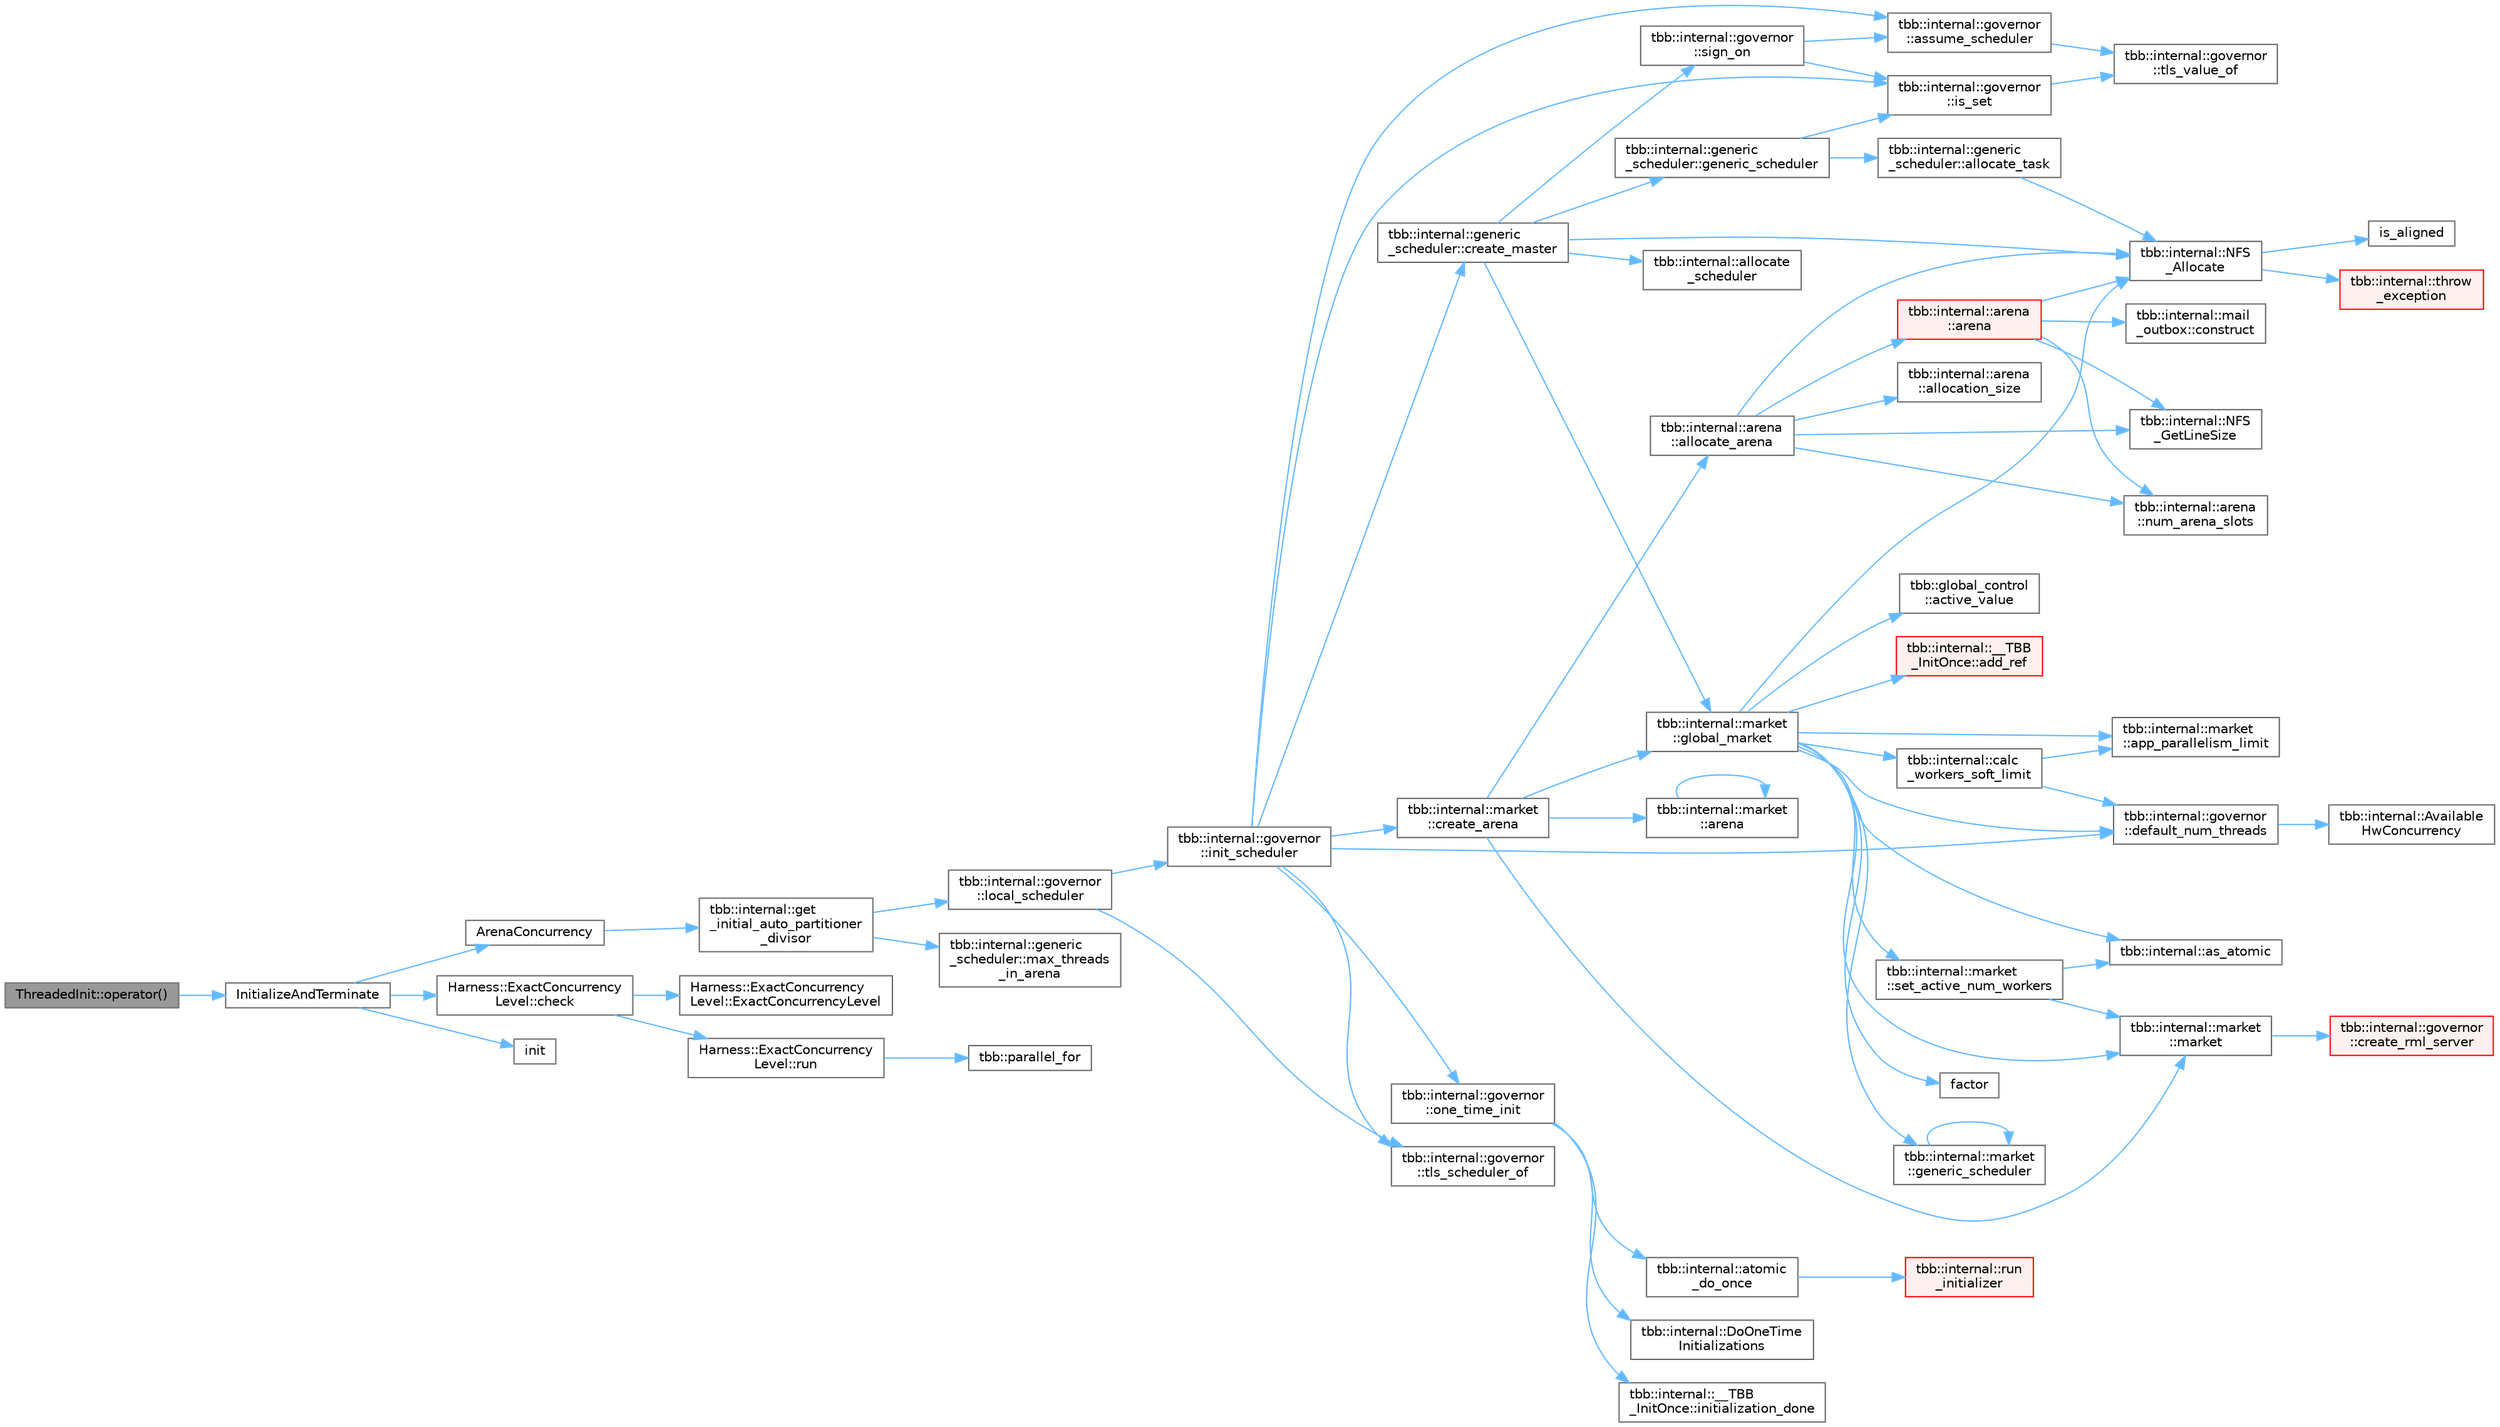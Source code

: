 digraph "ThreadedInit::operator()"
{
 // LATEX_PDF_SIZE
  bgcolor="transparent";
  edge [fontname=Helvetica,fontsize=10,labelfontname=Helvetica,labelfontsize=10];
  node [fontname=Helvetica,fontsize=10,shape=box,height=0.2,width=0.4];
  rankdir="LR";
  Node1 [id="Node000001",label="ThreadedInit::operator()",height=0.2,width=0.4,color="gray40", fillcolor="grey60", style="filled", fontcolor="black",tooltip=" "];
  Node1 -> Node2 [id="edge1_Node000001_Node000002",color="steelblue1",style="solid",tooltip=" "];
  Node2 [id="Node000002",label="InitializeAndTerminate",height=0.2,width=0.4,color="grey40", fillcolor="white", style="filled",URL="$test__task__scheduler__init_8cpp.html#ab8b9d26656f2af44676b73b677a4bc8d",tooltip="Test that task::initialize and task::terminate work when doing nothing else."];
  Node2 -> Node3 [id="edge2_Node000002_Node000003",color="steelblue1",style="solid",tooltip=" "];
  Node3 [id="Node000003",label="ArenaConcurrency",height=0.2,width=0.4,color="grey40", fillcolor="white", style="filled",URL="$test__task__scheduler__init_8cpp.html#aef9d1de60b9b098f71bf45d94738dc9b",tooltip=" "];
  Node3 -> Node4 [id="edge3_Node000003_Node000004",color="steelblue1",style="solid",tooltip=" "];
  Node4 [id="Node000004",label="tbb::internal::get\l_initial_auto_partitioner\l_divisor",height=0.2,width=0.4,color="grey40", fillcolor="white", style="filled",URL="$namespacetbb_1_1internal.html#a324a7e462a89cfba6fde8ac14d0773aa",tooltip=" "];
  Node4 -> Node5 [id="edge4_Node000004_Node000005",color="steelblue1",style="solid",tooltip=" "];
  Node5 [id="Node000005",label="tbb::internal::governor\l::local_scheduler",height=0.2,width=0.4,color="grey40", fillcolor="white", style="filled",URL="$classtbb_1_1internal_1_1governor.html#a3ee947910b77e9ab2f3c02f0d2d63c32",tooltip="Obtain the thread-local instance of the TBB scheduler."];
  Node5 -> Node6 [id="edge5_Node000005_Node000006",color="steelblue1",style="solid",tooltip=" "];
  Node6 [id="Node000006",label="tbb::internal::governor\l::init_scheduler",height=0.2,width=0.4,color="grey40", fillcolor="white", style="filled",URL="$classtbb_1_1internal_1_1governor.html#abf62b8bc4890ad846ff01349f8d46a84",tooltip="Processes scheduler initialization request (possibly nested) in a master thread"];
  Node6 -> Node7 [id="edge6_Node000006_Node000007",color="steelblue1",style="solid",tooltip=" "];
  Node7 [id="Node000007",label="tbb::internal::governor\l::assume_scheduler",height=0.2,width=0.4,color="grey40", fillcolor="white", style="filled",URL="$classtbb_1_1internal_1_1governor.html#abe1de8df4e3ecce96763951ac97540c6",tooltip="Temporarily set TLS slot to the given scheduler"];
  Node7 -> Node8 [id="edge7_Node000007_Node000008",color="steelblue1",style="solid",tooltip=" "];
  Node8 [id="Node000008",label="tbb::internal::governor\l::tls_value_of",height=0.2,width=0.4,color="grey40", fillcolor="white", style="filled",URL="$classtbb_1_1internal_1_1governor.html#a342eb43ff89d1b0da4cb9aa5417b3965",tooltip="Computes the value of the TLS"];
  Node6 -> Node9 [id="edge8_Node000006_Node000009",color="steelblue1",style="solid",tooltip=" "];
  Node9 [id="Node000009",label="tbb::internal::market\l::create_arena",height=0.2,width=0.4,color="grey40", fillcolor="white", style="filled",URL="$classtbb_1_1internal_1_1market.html#aa73a40282b782676f30f27dcde0ea967",tooltip="Creates an arena object"];
  Node9 -> Node10 [id="edge9_Node000009_Node000010",color="steelblue1",style="solid",tooltip=" "];
  Node10 [id="Node000010",label="tbb::internal::arena\l::allocate_arena",height=0.2,width=0.4,color="grey40", fillcolor="white", style="filled",URL="$classtbb_1_1internal_1_1arena.html#ad42305a844f6c9dc93b6d1c8c0302238",tooltip="Allocate an instance of arena."];
  Node10 -> Node11 [id="edge10_Node000010_Node000011",color="steelblue1",style="solid",tooltip=" "];
  Node11 [id="Node000011",label="tbb::internal::arena\l::allocation_size",height=0.2,width=0.4,color="grey40", fillcolor="white", style="filled",URL="$classtbb_1_1internal_1_1arena.html#a88bd4bed45e6ca7bcba05e568717be3b",tooltip=" "];
  Node10 -> Node12 [id="edge11_Node000010_Node000012",color="steelblue1",style="solid",tooltip=" "];
  Node12 [id="Node000012",label="tbb::internal::arena\l::arena",height=0.2,width=0.4,color="red", fillcolor="#FFF0F0", style="filled",URL="$classtbb_1_1internal_1_1arena.html#ad3b28deb1fcb30cb533ea7b655819d6b",tooltip="Constructor"];
  Node12 -> Node13 [id="edge12_Node000012_Node000013",color="steelblue1",style="solid",tooltip=" "];
  Node13 [id="Node000013",label="tbb::internal::mail\l_outbox::construct",height=0.2,width=0.4,color="grey40", fillcolor="white", style="filled",URL="$classtbb_1_1internal_1_1mail__outbox.html#af6072a4a688633e6e754cf93f541e2cb",tooltip="Construct *this as a mailbox from zeroed memory."];
  Node12 -> Node15 [id="edge13_Node000012_Node000015",color="steelblue1",style="solid",tooltip=" "];
  Node15 [id="Node000015",label="tbb::internal::NFS\l_Allocate",height=0.2,width=0.4,color="grey40", fillcolor="white", style="filled",URL="$namespacetbb_1_1internal.html#a395611542e21705f49de2a06e2c88f59",tooltip=" "];
  Node15 -> Node16 [id="edge14_Node000015_Node000016",color="steelblue1",style="solid",tooltip=" "];
  Node16 [id="Node000016",label="is_aligned",height=0.2,width=0.4,color="grey40", fillcolor="white", style="filled",URL="$harness_8h.html#a2cd6d606b7a354545b2cdecca67efa44",tooltip=" "];
  Node15 -> Node17 [id="edge15_Node000015_Node000017",color="steelblue1",style="solid",tooltip=" "];
  Node17 [id="Node000017",label="tbb::internal::throw\l_exception",height=0.2,width=0.4,color="red", fillcolor="#FFF0F0", style="filled",URL="$namespacetbb_1_1internal.html#a61a681f9fd15fdb055f7725d6416ddf4",tooltip="Versionless convenience wrapper for throw_exception_v4()"];
  Node12 -> Node19 [id="edge16_Node000012_Node000019",color="steelblue1",style="solid",tooltip=" "];
  Node19 [id="Node000019",label="tbb::internal::NFS\l_GetLineSize",height=0.2,width=0.4,color="grey40", fillcolor="white", style="filled",URL="$namespacetbb_1_1internal.html#a9694b519576433b7ce9af226bfc7c422",tooltip=" "];
  Node12 -> Node20 [id="edge17_Node000012_Node000020",color="steelblue1",style="solid",tooltip=" "];
  Node20 [id="Node000020",label="tbb::internal::arena\l::num_arena_slots",height=0.2,width=0.4,color="grey40", fillcolor="white", style="filled",URL="$classtbb_1_1internal_1_1arena.html#a315d666efe28ecd0fb6aa70f2da0eb37",tooltip=" "];
  Node10 -> Node15 [id="edge18_Node000010_Node000015",color="steelblue1",style="solid",tooltip=" "];
  Node10 -> Node19 [id="edge19_Node000010_Node000019",color="steelblue1",style="solid",tooltip=" "];
  Node10 -> Node20 [id="edge20_Node000010_Node000020",color="steelblue1",style="solid",tooltip=" "];
  Node9 -> Node21 [id="edge21_Node000009_Node000021",color="steelblue1",style="solid",tooltip=" "];
  Node21 [id="Node000021",label="tbb::internal::market\l::arena",height=0.2,width=0.4,color="grey40", fillcolor="white", style="filled",URL="$classtbb_1_1internal_1_1market.html#adc288c92e3de5dd87e56ab61885cf63e",tooltip=" "];
  Node21 -> Node21 [id="edge22_Node000021_Node000021",color="steelblue1",style="solid",tooltip=" "];
  Node9 -> Node22 [id="edge23_Node000009_Node000022",color="steelblue1",style="solid",tooltip=" "];
  Node22 [id="Node000022",label="tbb::internal::market\l::global_market",height=0.2,width=0.4,color="grey40", fillcolor="white", style="filled",URL="$classtbb_1_1internal_1_1market.html#a08ccaf89d501a9e56912eb5bd624066f",tooltip="Factory method creating new market object"];
  Node22 -> Node23 [id="edge24_Node000022_Node000023",color="steelblue1",style="solid",tooltip=" "];
  Node23 [id="Node000023",label="tbb::global_control\l::active_value",height=0.2,width=0.4,color="grey40", fillcolor="white", style="filled",URL="$classtbb_1_1global__control.html#a8451d931cfc205d896ca2da26fe123ff",tooltip=" "];
  Node22 -> Node24 [id="edge25_Node000022_Node000024",color="steelblue1",style="solid",tooltip=" "];
  Node24 [id="Node000024",label="tbb::internal::__TBB\l_InitOnce::add_ref",height=0.2,width=0.4,color="red", fillcolor="#FFF0F0", style="filled",URL="$classtbb_1_1internal_1_1_____t_b_b___init_once.html#aeb552d69cd0db07e0ec3526c22e8899a",tooltip="Add reference to resources. If first reference added, acquire the resources."];
  Node22 -> Node32 [id="edge26_Node000022_Node000032",color="steelblue1",style="solid",tooltip=" "];
  Node32 [id="Node000032",label="tbb::internal::market\l::app_parallelism_limit",height=0.2,width=0.4,color="grey40", fillcolor="white", style="filled",URL="$classtbb_1_1internal_1_1market.html#a857327e374da8c7bb5c4b529aca05405",tooltip="Reports active parallelism level according to user's settings"];
  Node22 -> Node33 [id="edge27_Node000022_Node000033",color="steelblue1",style="solid",tooltip=" "];
  Node33 [id="Node000033",label="tbb::internal::as_atomic",height=0.2,width=0.4,color="grey40", fillcolor="white", style="filled",URL="$namespacetbb_1_1internal.html#a958f482f9d5f3476ca70610af5336040",tooltip=" "];
  Node22 -> Node34 [id="edge28_Node000022_Node000034",color="steelblue1",style="solid",tooltip=" "];
  Node34 [id="Node000034",label="tbb::internal::calc\l_workers_soft_limit",height=0.2,width=0.4,color="grey40", fillcolor="white", style="filled",URL="$namespacetbb_1_1internal.html#aa59c19a68c963626ba810d72317f0d18",tooltip=" "];
  Node34 -> Node32 [id="edge29_Node000034_Node000032",color="steelblue1",style="solid",tooltip=" "];
  Node34 -> Node35 [id="edge30_Node000034_Node000035",color="steelblue1",style="solid",tooltip=" "];
  Node35 [id="Node000035",label="tbb::internal::governor\l::default_num_threads",height=0.2,width=0.4,color="grey40", fillcolor="white", style="filled",URL="$classtbb_1_1internal_1_1governor.html#a87ef607c22c347eb97ddafa4384b4f1d",tooltip=" "];
  Node35 -> Node36 [id="edge31_Node000035_Node000036",color="steelblue1",style="solid",tooltip=" "];
  Node36 [id="Node000036",label="tbb::internal::Available\lHwConcurrency",height=0.2,width=0.4,color="grey40", fillcolor="white", style="filled",URL="$namespacetbb_1_1internal.html#a5f583dafcd8d7ffeb10905c4eb509cd9",tooltip="Returns maximal parallelism level supported by the current OS configuration."];
  Node22 -> Node35 [id="edge32_Node000022_Node000035",color="steelblue1",style="solid",tooltip=" "];
  Node22 -> Node37 [id="edge33_Node000022_Node000037",color="steelblue1",style="solid",tooltip=" "];
  Node37 [id="Node000037",label="factor",height=0.2,width=0.4,color="grey40", fillcolor="white", style="filled",URL="$fft_8c.html#a13b942e46c2348d4cfe7bced3e905d1d",tooltip=" "];
  Node22 -> Node38 [id="edge34_Node000022_Node000038",color="steelblue1",style="solid",tooltip=" "];
  Node38 [id="Node000038",label="tbb::internal::market\l::generic_scheduler",height=0.2,width=0.4,color="grey40", fillcolor="white", style="filled",URL="$classtbb_1_1internal_1_1market.html#a9acd4f7b134e3bcd5625ce386ec7db60",tooltip=" "];
  Node38 -> Node38 [id="edge35_Node000038_Node000038",color="steelblue1",style="solid",tooltip=" "];
  Node22 -> Node39 [id="edge36_Node000022_Node000039",color="steelblue1",style="solid",tooltip=" "];
  Node39 [id="Node000039",label="tbb::internal::market\l::market",height=0.2,width=0.4,color="grey40", fillcolor="white", style="filled",URL="$classtbb_1_1internal_1_1market.html#acdbf87ad0efe5f3e224d88ecb2536e93",tooltip="Constructor"];
  Node39 -> Node40 [id="edge37_Node000039_Node000040",color="steelblue1",style="solid",tooltip=" "];
  Node40 [id="Node000040",label="tbb::internal::governor\l::create_rml_server",height=0.2,width=0.4,color="red", fillcolor="#FFF0F0", style="filled",URL="$classtbb_1_1internal_1_1governor.html#aec70bdc2a20ee8377a1676dd3b4c843b",tooltip=" "];
  Node22 -> Node15 [id="edge38_Node000022_Node000015",color="steelblue1",style="solid",tooltip=" "];
  Node22 -> Node43 [id="edge39_Node000022_Node000043",color="steelblue1",style="solid",tooltip=" "];
  Node43 [id="Node000043",label="tbb::internal::market\l::set_active_num_workers",height=0.2,width=0.4,color="grey40", fillcolor="white", style="filled",URL="$classtbb_1_1internal_1_1market.html#a50bb92619e74a81b3f8552ccca139c9f",tooltip="Set number of active workers"];
  Node43 -> Node33 [id="edge40_Node000043_Node000033",color="steelblue1",style="solid",tooltip=" "];
  Node43 -> Node39 [id="edge41_Node000043_Node000039",color="steelblue1",style="solid",tooltip=" "];
  Node9 -> Node39 [id="edge42_Node000009_Node000039",color="steelblue1",style="solid",tooltip=" "];
  Node6 -> Node44 [id="edge43_Node000006_Node000044",color="steelblue1",style="solid",tooltip=" "];
  Node44 [id="Node000044",label="tbb::internal::generic\l_scheduler::create_master",height=0.2,width=0.4,color="grey40", fillcolor="white", style="filled",URL="$classtbb_1_1internal_1_1generic__scheduler.html#ac7fb04a73dbb75dd8db5c9637bfadeae",tooltip="Initialize a scheduler for a master thread."];
  Node44 -> Node45 [id="edge44_Node000044_Node000045",color="steelblue1",style="solid",tooltip=" "];
  Node45 [id="Node000045",label="tbb::internal::allocate\l_scheduler",height=0.2,width=0.4,color="grey40", fillcolor="white", style="filled",URL="$namespacetbb_1_1internal.html#a92d3a8ab5ddffa18bed996f6ae90b614",tooltip=" "];
  Node44 -> Node46 [id="edge45_Node000044_Node000046",color="steelblue1",style="solid",tooltip=" "];
  Node46 [id="Node000046",label="tbb::internal::generic\l_scheduler::generic_scheduler",height=0.2,width=0.4,color="grey40", fillcolor="white", style="filled",URL="$classtbb_1_1internal_1_1generic__scheduler.html#a838f6ccf79d7ee8a55843de2f8004759",tooltip=" "];
  Node46 -> Node47 [id="edge46_Node000046_Node000047",color="steelblue1",style="solid",tooltip=" "];
  Node47 [id="Node000047",label="tbb::internal::generic\l_scheduler::allocate_task",height=0.2,width=0.4,color="grey40", fillcolor="white", style="filled",URL="$classtbb_1_1internal_1_1generic__scheduler.html#aa0d316e9f3063c6b57fa21e0716d4d77",tooltip="Allocate task object, either from the heap or a free list."];
  Node47 -> Node15 [id="edge47_Node000047_Node000015",color="steelblue1",style="solid",tooltip=" "];
  Node46 -> Node27 [id="edge48_Node000046_Node000027",color="steelblue1",style="solid",tooltip=" "];
  Node27 [id="Node000027",label="tbb::internal::governor\l::is_set",height=0.2,width=0.4,color="grey40", fillcolor="white", style="filled",URL="$classtbb_1_1internal_1_1governor.html#a14d4453f34a770b1c983c2ed38570e31",tooltip="Used to check validity of the local scheduler TLS contents."];
  Node27 -> Node8 [id="edge49_Node000027_Node000008",color="steelblue1",style="solid",tooltip=" "];
  Node44 -> Node22 [id="edge50_Node000044_Node000022",color="steelblue1",style="solid",tooltip=" "];
  Node44 -> Node15 [id="edge51_Node000044_Node000015",color="steelblue1",style="solid",tooltip=" "];
  Node44 -> Node48 [id="edge52_Node000044_Node000048",color="steelblue1",style="solid",tooltip=" "];
  Node48 [id="Node000048",label="tbb::internal::governor\l::sign_on",height=0.2,width=0.4,color="grey40", fillcolor="white", style="filled",URL="$classtbb_1_1internal_1_1governor.html#ab6b7ba04ea2b541819b659219fc42ae7",tooltip="Register TBB scheduler instance in thread-local storage."];
  Node48 -> Node7 [id="edge53_Node000048_Node000007",color="steelblue1",style="solid",tooltip=" "];
  Node48 -> Node27 [id="edge54_Node000048_Node000027",color="steelblue1",style="solid",tooltip=" "];
  Node6 -> Node35 [id="edge55_Node000006_Node000035",color="steelblue1",style="solid",tooltip=" "];
  Node6 -> Node27 [id="edge56_Node000006_Node000027",color="steelblue1",style="solid",tooltip=" "];
  Node6 -> Node49 [id="edge57_Node000006_Node000049",color="steelblue1",style="solid",tooltip=" "];
  Node49 [id="Node000049",label="tbb::internal::governor\l::one_time_init",height=0.2,width=0.4,color="grey40", fillcolor="white", style="filled",URL="$classtbb_1_1internal_1_1governor.html#afe9a6e0c86063b682a133234ca3a2f2b",tooltip=" "];
  Node49 -> Node50 [id="edge58_Node000049_Node000050",color="steelblue1",style="solid",tooltip=" "];
  Node50 [id="Node000050",label="tbb::internal::atomic\l_do_once",height=0.2,width=0.4,color="grey40", fillcolor="white", style="filled",URL="$namespacetbb_1_1internal.html#a1082394ca8392ef2aa6795b57a756fa5",tooltip="One-time initialization function"];
  Node50 -> Node51 [id="edge59_Node000050_Node000051",color="steelblue1",style="solid",tooltip=" "];
  Node51 [id="Node000051",label="tbb::internal::run\l_initializer",height=0.2,width=0.4,color="red", fillcolor="#FFF0F0", style="filled",URL="$namespacetbb_1_1internal.html#a4c2293788c0e215e6f6f44ea162b3bc7",tooltip=" "];
  Node49 -> Node53 [id="edge60_Node000049_Node000053",color="steelblue1",style="solid",tooltip=" "];
  Node53 [id="Node000053",label="tbb::internal::DoOneTime\lInitializations",height=0.2,width=0.4,color="grey40", fillcolor="white", style="filled",URL="$namespacetbb_1_1internal.html#a66931f1de2fe17bad8867074cc504825",tooltip="Performs thread-safe lazy one-time general TBB initialization."];
  Node49 -> Node54 [id="edge61_Node000049_Node000054",color="steelblue1",style="solid",tooltip=" "];
  Node54 [id="Node000054",label="tbb::internal::__TBB\l_InitOnce::initialization_done",height=0.2,width=0.4,color="grey40", fillcolor="white", style="filled",URL="$classtbb_1_1internal_1_1_____t_b_b___init_once.html#a3d6e09b5b23edf10600c2ae2e6469659",tooltip=" "];
  Node6 -> Node28 [id="edge62_Node000006_Node000028",color="steelblue1",style="solid",tooltip=" "];
  Node28 [id="Node000028",label="tbb::internal::governor\l::tls_scheduler_of",height=0.2,width=0.4,color="grey40", fillcolor="white", style="filled",URL="$classtbb_1_1internal_1_1governor.html#ac548fe43e4264fc8aa664790ccde3c99",tooltip="Converts TLS value to the scheduler pointer"];
  Node5 -> Node28 [id="edge63_Node000005_Node000028",color="steelblue1",style="solid",tooltip=" "];
  Node4 -> Node55 [id="edge64_Node000004_Node000055",color="steelblue1",style="solid",tooltip=" "];
  Node55 [id="Node000055",label="tbb::internal::generic\l_scheduler::max_threads\l_in_arena",height=0.2,width=0.4,color="grey40", fillcolor="white", style="filled",URL="$classtbb_1_1internal_1_1generic__scheduler.html#af2b38fa415abd3f28025e96e5d27995a",tooltip="Returns the concurrency limit of the current arena."];
  Node2 -> Node56 [id="edge65_Node000002_Node000056",color="steelblue1",style="solid",tooltip=" "];
  Node56 [id="Node000056",label="Harness::ExactConcurrency\lLevel::check",height=0.2,width=0.4,color="grey40", fillcolor="white", style="filled",URL="$struct_harness_1_1_exact_concurrency_level.html#a3dfe426d066a1d935718f9e2ec382196",tooltip=" "];
  Node56 -> Node57 [id="edge66_Node000056_Node000057",color="steelblue1",style="solid",tooltip=" "];
  Node57 [id="Node000057",label="Harness::ExactConcurrency\lLevel::ExactConcurrencyLevel",height=0.2,width=0.4,color="grey40", fillcolor="white", style="filled",URL="$struct_harness_1_1_exact_concurrency_level.html#a45c6759f54bb48d6eed323751840a1c8",tooltip=" "];
  Node56 -> Node58 [id="edge67_Node000056_Node000058",color="steelblue1",style="solid",tooltip=" "];
  Node58 [id="Node000058",label="Harness::ExactConcurrency\lLevel::run",height=0.2,width=0.4,color="grey40", fillcolor="white", style="filled",URL="$struct_harness_1_1_exact_concurrency_level.html#a810ffdb6d0d17aa00e18a4d8d7b8336d",tooltip=" "];
  Node58 -> Node59 [id="edge68_Node000058_Node000059",color="steelblue1",style="solid",tooltip=" "];
  Node59 [id="Node000059",label="tbb::parallel_for",height=0.2,width=0.4,color="grey40", fillcolor="white", style="filled",URL="$group__algorithms.html#gaa8444c29dc4d2e527a1036717d109aef",tooltip="Parallel iteration over range with default partitioner."];
  Node2 -> Node60 [id="edge69_Node000002_Node000060",color="steelblue1",style="solid",tooltip=" "];
  Node60 [id="Node000060",label="init",height=0.2,width=0.4,color="grey40", fillcolor="white", style="filled",URL="$boing_8c.html#a2858154e2009b0e6e616f313177762bc",tooltip=" "];
}
